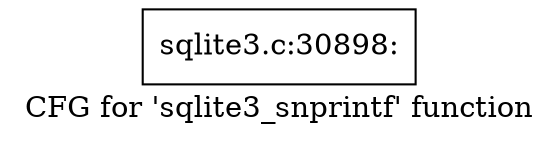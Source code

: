 digraph "CFG for 'sqlite3_snprintf' function" {
	label="CFG for 'sqlite3_snprintf' function";

	Node0x55c0f5495410 [shape=record,label="{sqlite3.c:30898:}"];
}
